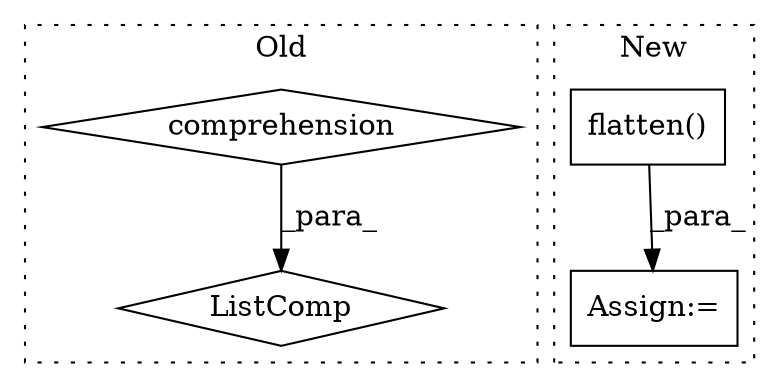 digraph G {
subgraph cluster0 {
1 [label="ListComp" a="106" s="2915" l="57" shape="diamond"];
3 [label="comprehension" a="45" s="2950" l="3" shape="diamond"];
label = "Old";
style="dotted";
}
subgraph cluster1 {
2 [label="flatten()" a="75" s="3215" l="91" shape="box"];
4 [label="Assign:=" a="68" s="3211" l="3" shape="box"];
label = "New";
style="dotted";
}
2 -> 4 [label="_para_"];
3 -> 1 [label="_para_"];
}